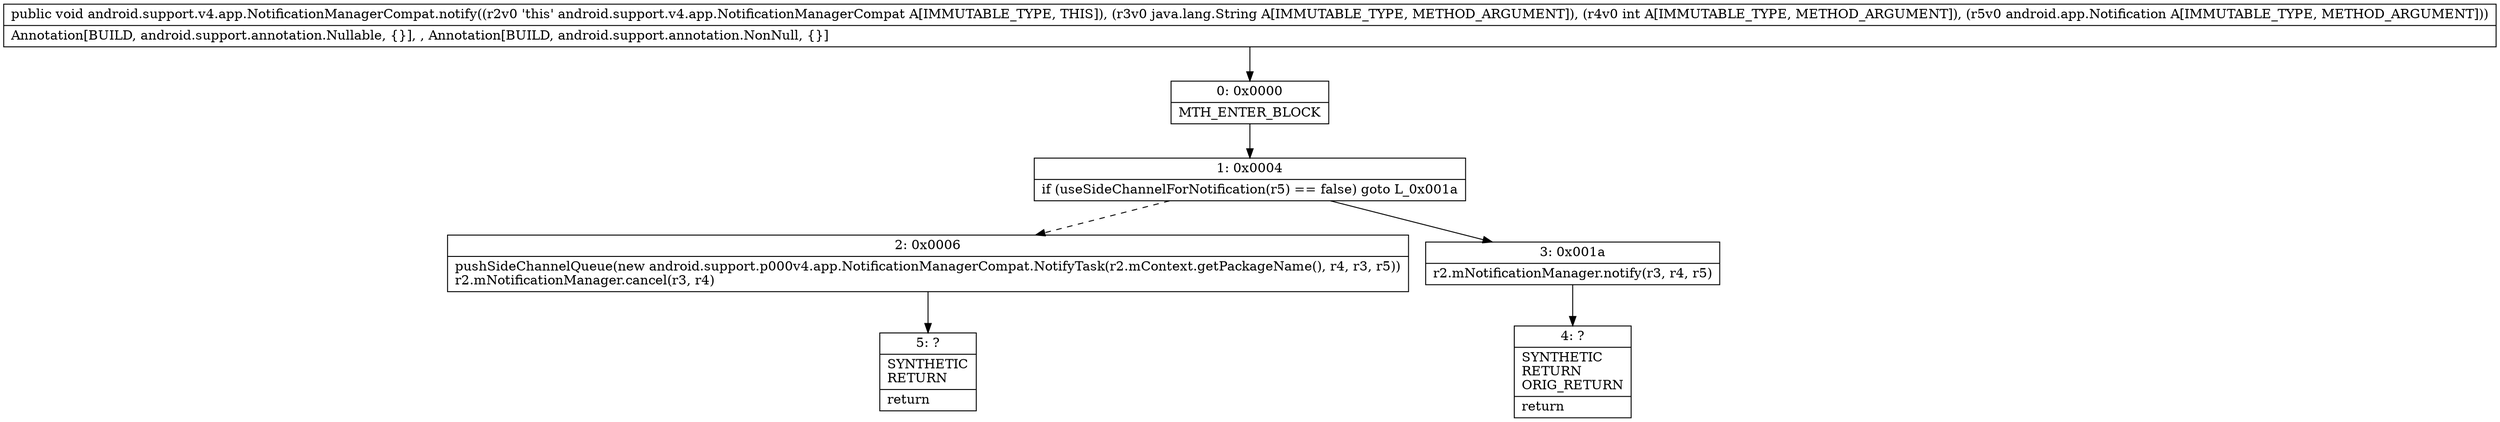 digraph "CFG forandroid.support.v4.app.NotificationManagerCompat.notify(Ljava\/lang\/String;ILandroid\/app\/Notification;)V" {
Node_0 [shape=record,label="{0\:\ 0x0000|MTH_ENTER_BLOCK\l}"];
Node_1 [shape=record,label="{1\:\ 0x0004|if (useSideChannelForNotification(r5) == false) goto L_0x001a\l}"];
Node_2 [shape=record,label="{2\:\ 0x0006|pushSideChannelQueue(new android.support.p000v4.app.NotificationManagerCompat.NotifyTask(r2.mContext.getPackageName(), r4, r3, r5))\lr2.mNotificationManager.cancel(r3, r4)\l}"];
Node_3 [shape=record,label="{3\:\ 0x001a|r2.mNotificationManager.notify(r3, r4, r5)\l}"];
Node_4 [shape=record,label="{4\:\ ?|SYNTHETIC\lRETURN\lORIG_RETURN\l|return\l}"];
Node_5 [shape=record,label="{5\:\ ?|SYNTHETIC\lRETURN\l|return\l}"];
MethodNode[shape=record,label="{public void android.support.v4.app.NotificationManagerCompat.notify((r2v0 'this' android.support.v4.app.NotificationManagerCompat A[IMMUTABLE_TYPE, THIS]), (r3v0 java.lang.String A[IMMUTABLE_TYPE, METHOD_ARGUMENT]), (r4v0 int A[IMMUTABLE_TYPE, METHOD_ARGUMENT]), (r5v0 android.app.Notification A[IMMUTABLE_TYPE, METHOD_ARGUMENT]))  | Annotation[BUILD, android.support.annotation.Nullable, \{\}], , Annotation[BUILD, android.support.annotation.NonNull, \{\}]\l}"];
MethodNode -> Node_0;
Node_0 -> Node_1;
Node_1 -> Node_2[style=dashed];
Node_1 -> Node_3;
Node_2 -> Node_5;
Node_3 -> Node_4;
}


